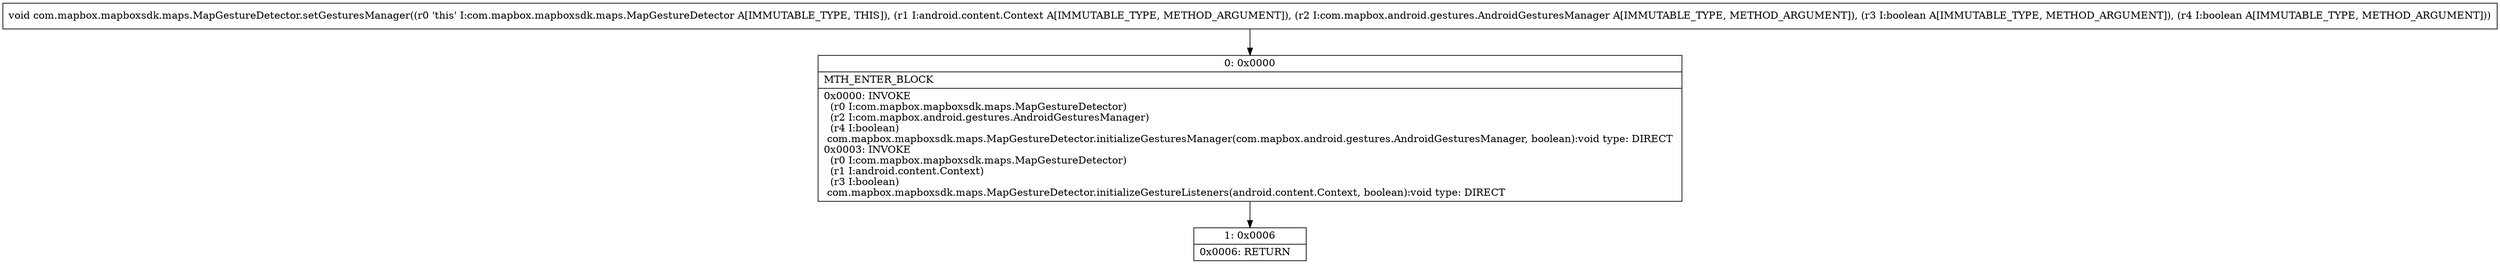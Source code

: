 digraph "CFG forcom.mapbox.mapboxsdk.maps.MapGestureDetector.setGesturesManager(Landroid\/content\/Context;Lcom\/mapbox\/android\/gestures\/AndroidGesturesManager;ZZ)V" {
Node_0 [shape=record,label="{0\:\ 0x0000|MTH_ENTER_BLOCK\l|0x0000: INVOKE  \l  (r0 I:com.mapbox.mapboxsdk.maps.MapGestureDetector)\l  (r2 I:com.mapbox.android.gestures.AndroidGesturesManager)\l  (r4 I:boolean)\l com.mapbox.mapboxsdk.maps.MapGestureDetector.initializeGesturesManager(com.mapbox.android.gestures.AndroidGesturesManager, boolean):void type: DIRECT \l0x0003: INVOKE  \l  (r0 I:com.mapbox.mapboxsdk.maps.MapGestureDetector)\l  (r1 I:android.content.Context)\l  (r3 I:boolean)\l com.mapbox.mapboxsdk.maps.MapGestureDetector.initializeGestureListeners(android.content.Context, boolean):void type: DIRECT \l}"];
Node_1 [shape=record,label="{1\:\ 0x0006|0x0006: RETURN   \l}"];
MethodNode[shape=record,label="{void com.mapbox.mapboxsdk.maps.MapGestureDetector.setGesturesManager((r0 'this' I:com.mapbox.mapboxsdk.maps.MapGestureDetector A[IMMUTABLE_TYPE, THIS]), (r1 I:android.content.Context A[IMMUTABLE_TYPE, METHOD_ARGUMENT]), (r2 I:com.mapbox.android.gestures.AndroidGesturesManager A[IMMUTABLE_TYPE, METHOD_ARGUMENT]), (r3 I:boolean A[IMMUTABLE_TYPE, METHOD_ARGUMENT]), (r4 I:boolean A[IMMUTABLE_TYPE, METHOD_ARGUMENT])) }"];
MethodNode -> Node_0;
Node_0 -> Node_1;
}

